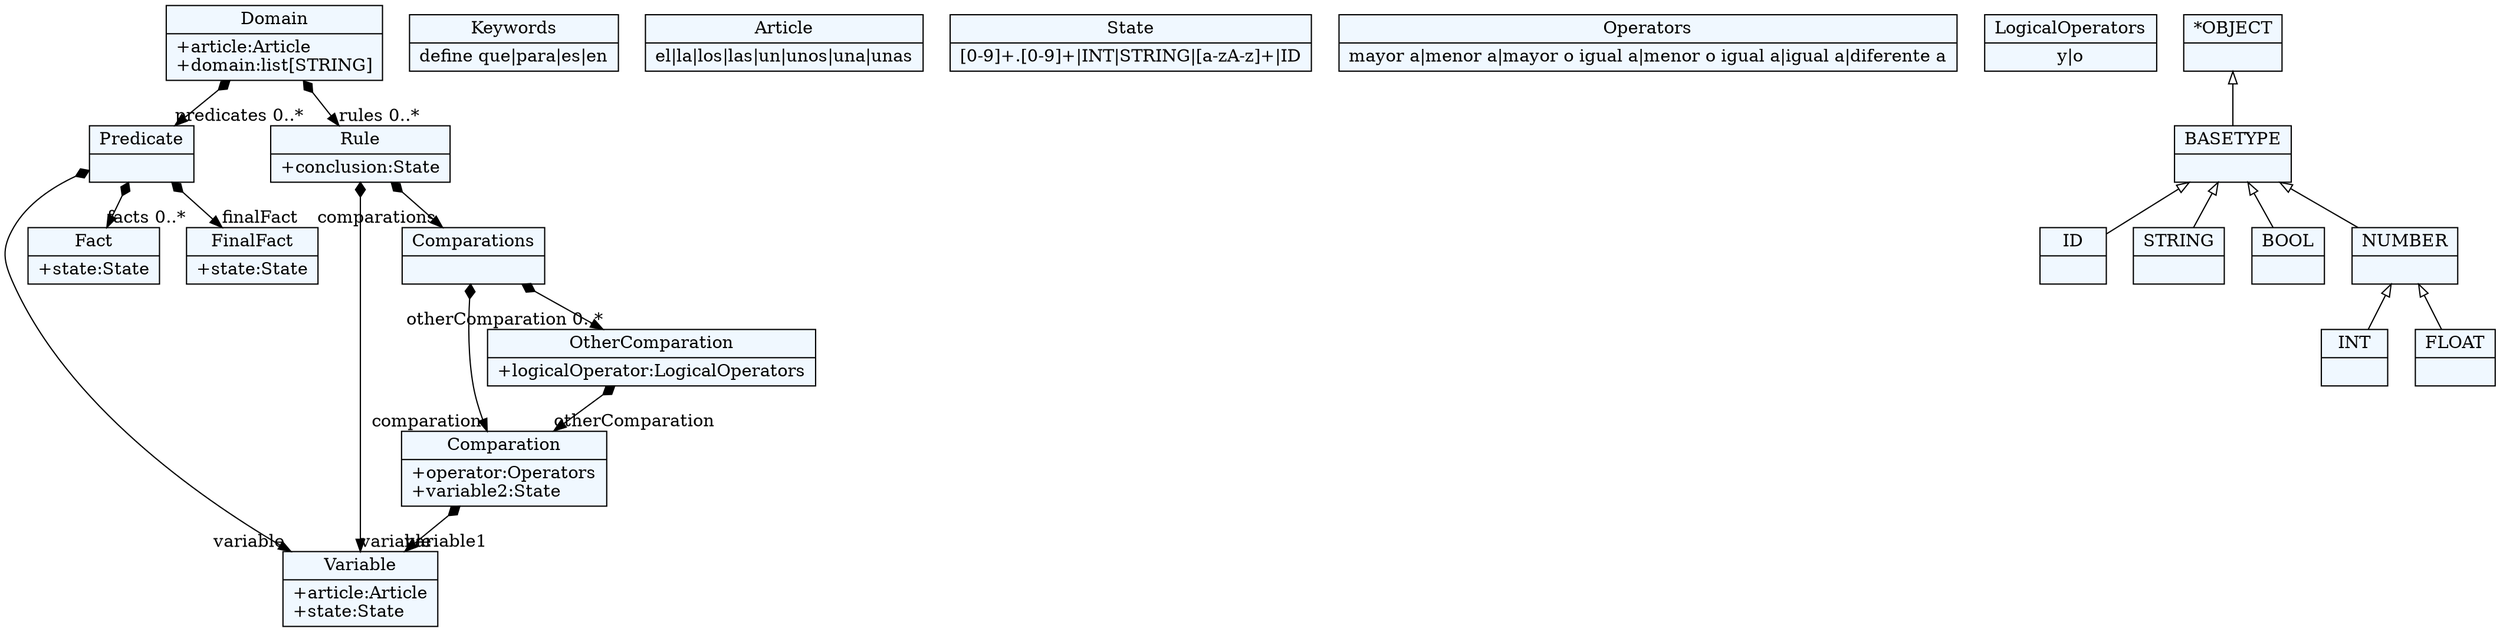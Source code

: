
    digraph xtext {
    fontname = "Bitstream Vera Sans"
    fontsize = 8
    node[
        shape=record,
        style=filled,
        fillcolor=aliceblue
    ]
    nodesep = 0.3
    edge[dir=black,arrowtail=empty]


120561081528 -> 120561350152[arrowtail=diamond, dir=both, headlabel="predicates 0..*"]
120561081528 -> 120561393576[arrowtail=diamond, dir=both, headlabel="rules 0..*"]
120561081528[ label="{Domain|+article:Article\l+domain:list[STRING]\l}"]

120561064920[ label="{Keywords|define que\|para\|es\|en}"]

120561340264[ label="{Article|el\|la\|los\|las\|un\|unos\|una\|unas}"]

120561345208[ label="{Variable|+article:Article\l+state:State\l}"]

120561350152 -> 120561345208[arrowtail=diamond, dir=both, headlabel="variable "]
120561350152 -> 120561355096[arrowtail=diamond, dir=both, headlabel="facts 0..*"]
120561350152 -> 120559125432[arrowtail=diamond, dir=both, headlabel="finalFact "]
120561350152[ label="{Predicate|}"]

120561355096[ label="{Fact|+state:State\l}"]

120559125432[ label="{FinalFact|+state:State\l}"]

120559130376[ label="{State|[0-9]+.[0-9]+\|INT\|STRING\|[a-zA-z]+\|ID}"]

120561358040[ label="{Operators|mayor a\|menor a\|mayor o igual a\|menor o igual a\|igual a\|diferente a}"]

120561343208 -> 120561345208[arrowtail=diamond, dir=both, headlabel="variable1 "]
120561343208[ label="{Comparation|+operator:Operators\l+variable2:State\l}"]

120561132648[ label="{LogicalOperators|y\|o}"]

120561382504 -> 120561343208[arrowtail=diamond, dir=both, headlabel="otherComparation "]
120561382504[ label="{OtherComparation|+logicalOperator:LogicalOperators\l}"]

120561388040 -> 120561343208[arrowtail=diamond, dir=both, headlabel="comparation "]
120561388040 -> 120561382504[arrowtail=diamond, dir=both, headlabel="otherComparation 0..*"]
120561388040[ label="{Comparations|}"]

120561393576 -> 120561388040[arrowtail=diamond, dir=both, headlabel="comparations "]
120561393576 -> 120561345208[arrowtail=diamond, dir=both, headlabel="variable "]
120561393576[ label="{Rule|+conclusion:State\l}"]

120561061384[ label="{ID|}"]

120561066920[ label="{STRING|}"]

120561072456[ label="{BOOL|}"]

120561077992[ label="{INT|}"]

120561083528[ label="{FLOAT|}"]

120561134648[ label="{NUMBER|}"]
120561134648 -> 120561083528 [dir=back]
120561134648 -> 120561077992 [dir=back]

120561139592[ label="{BASETYPE|}"]
120561139592 -> 120561134648 [dir=back]
120561139592 -> 120561072456 [dir=back]
120561139592 -> 120561061384 [dir=back]
120561139592 -> 120561066920 [dir=back]

120561145720[ label="{*OBJECT|}"]
120561145720 -> 120561139592 [dir=back]


}

